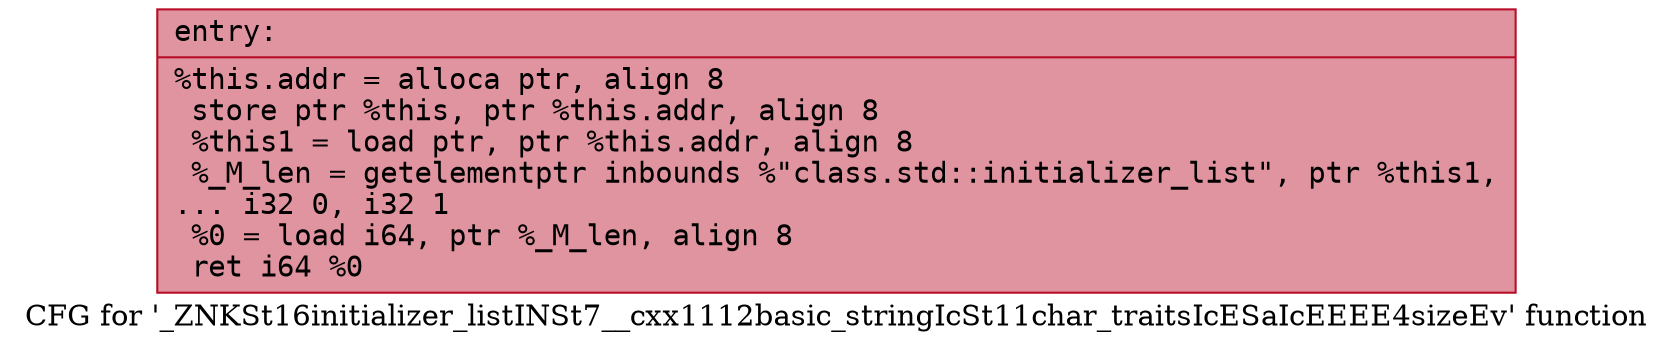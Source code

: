 digraph "CFG for '_ZNKSt16initializer_listINSt7__cxx1112basic_stringIcSt11char_traitsIcESaIcEEEE4sizeEv' function" {
	label="CFG for '_ZNKSt16initializer_listINSt7__cxx1112basic_stringIcSt11char_traitsIcESaIcEEEE4sizeEv' function";

	Node0x5584168735f0 [shape=record,color="#b70d28ff", style=filled, fillcolor="#b70d2870" fontname="Courier",label="{entry:\l|  %this.addr = alloca ptr, align 8\l  store ptr %this, ptr %this.addr, align 8\l  %this1 = load ptr, ptr %this.addr, align 8\l  %_M_len = getelementptr inbounds %\"class.std::initializer_list\", ptr %this1,\l... i32 0, i32 1\l  %0 = load i64, ptr %_M_len, align 8\l  ret i64 %0\l}"];
}
